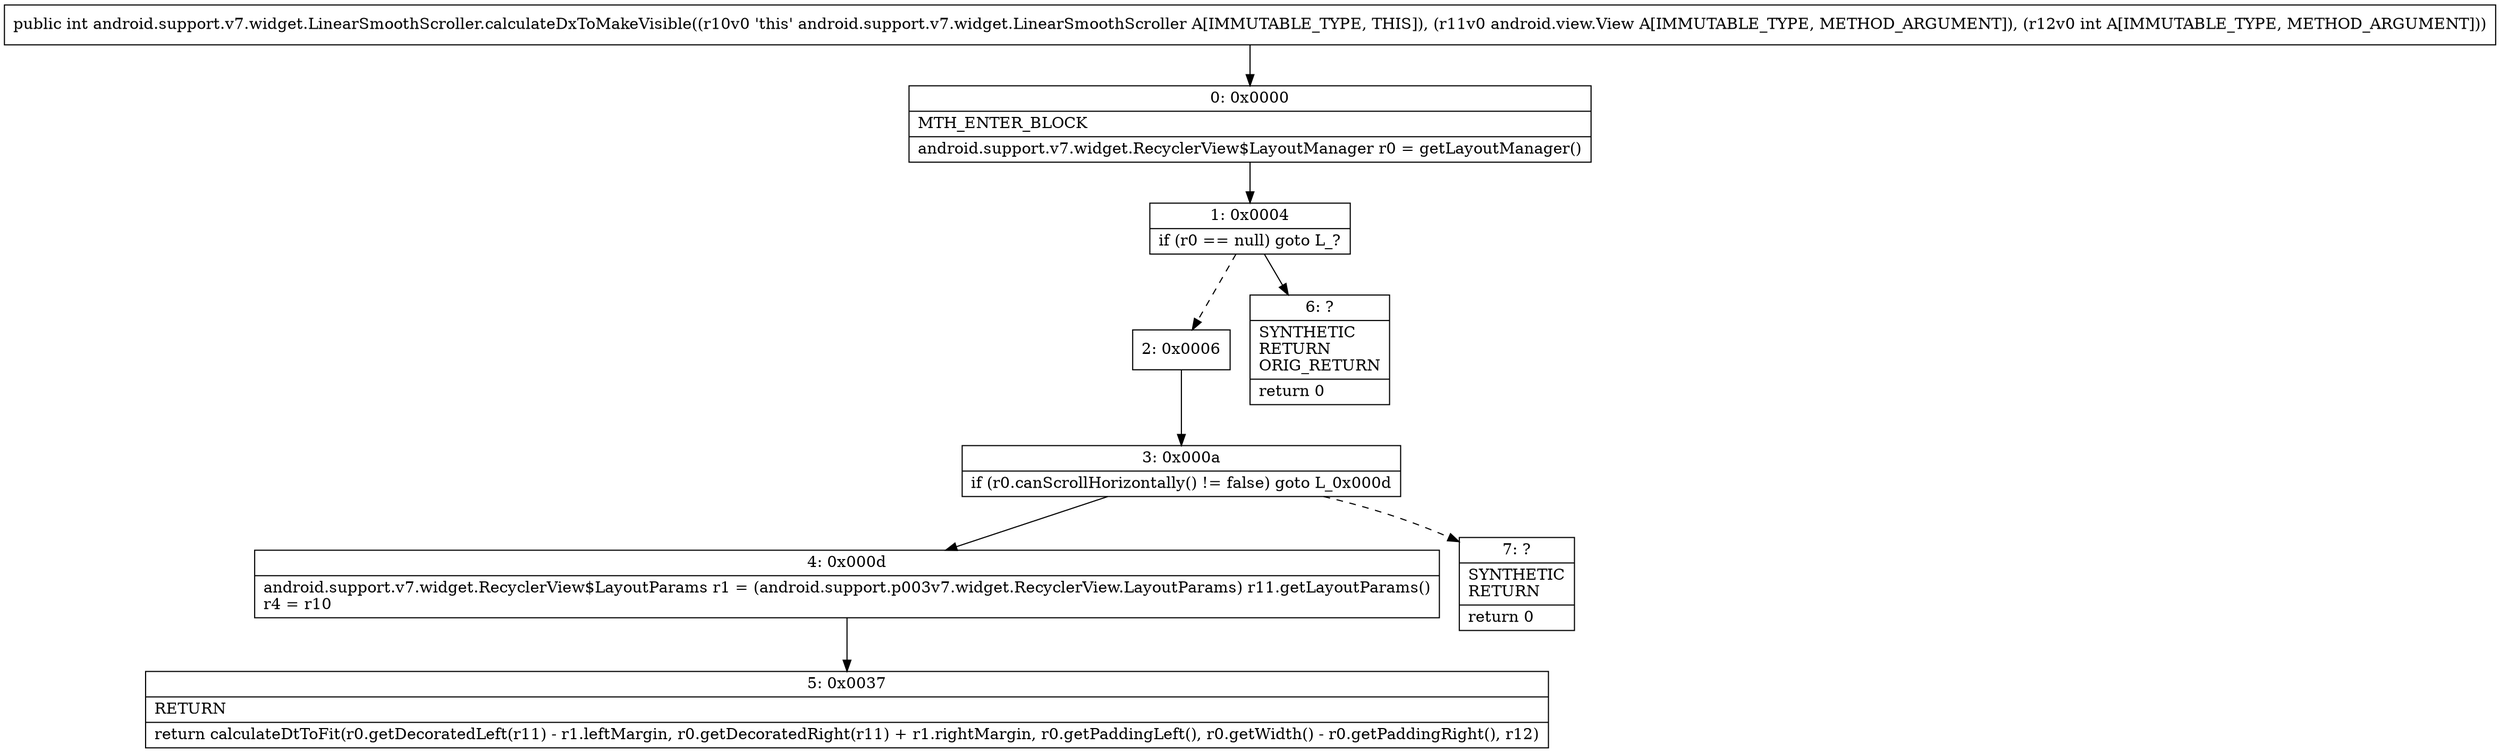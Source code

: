 digraph "CFG forandroid.support.v7.widget.LinearSmoothScroller.calculateDxToMakeVisible(Landroid\/view\/View;I)I" {
Node_0 [shape=record,label="{0\:\ 0x0000|MTH_ENTER_BLOCK\l|android.support.v7.widget.RecyclerView$LayoutManager r0 = getLayoutManager()\l}"];
Node_1 [shape=record,label="{1\:\ 0x0004|if (r0 == null) goto L_?\l}"];
Node_2 [shape=record,label="{2\:\ 0x0006}"];
Node_3 [shape=record,label="{3\:\ 0x000a|if (r0.canScrollHorizontally() != false) goto L_0x000d\l}"];
Node_4 [shape=record,label="{4\:\ 0x000d|android.support.v7.widget.RecyclerView$LayoutParams r1 = (android.support.p003v7.widget.RecyclerView.LayoutParams) r11.getLayoutParams()\lr4 = r10\l}"];
Node_5 [shape=record,label="{5\:\ 0x0037|RETURN\l|return calculateDtToFit(r0.getDecoratedLeft(r11) \- r1.leftMargin, r0.getDecoratedRight(r11) + r1.rightMargin, r0.getPaddingLeft(), r0.getWidth() \- r0.getPaddingRight(), r12)\l}"];
Node_6 [shape=record,label="{6\:\ ?|SYNTHETIC\lRETURN\lORIG_RETURN\l|return 0\l}"];
Node_7 [shape=record,label="{7\:\ ?|SYNTHETIC\lRETURN\l|return 0\l}"];
MethodNode[shape=record,label="{public int android.support.v7.widget.LinearSmoothScroller.calculateDxToMakeVisible((r10v0 'this' android.support.v7.widget.LinearSmoothScroller A[IMMUTABLE_TYPE, THIS]), (r11v0 android.view.View A[IMMUTABLE_TYPE, METHOD_ARGUMENT]), (r12v0 int A[IMMUTABLE_TYPE, METHOD_ARGUMENT])) }"];
MethodNode -> Node_0;
Node_0 -> Node_1;
Node_1 -> Node_2[style=dashed];
Node_1 -> Node_6;
Node_2 -> Node_3;
Node_3 -> Node_4;
Node_3 -> Node_7[style=dashed];
Node_4 -> Node_5;
}

